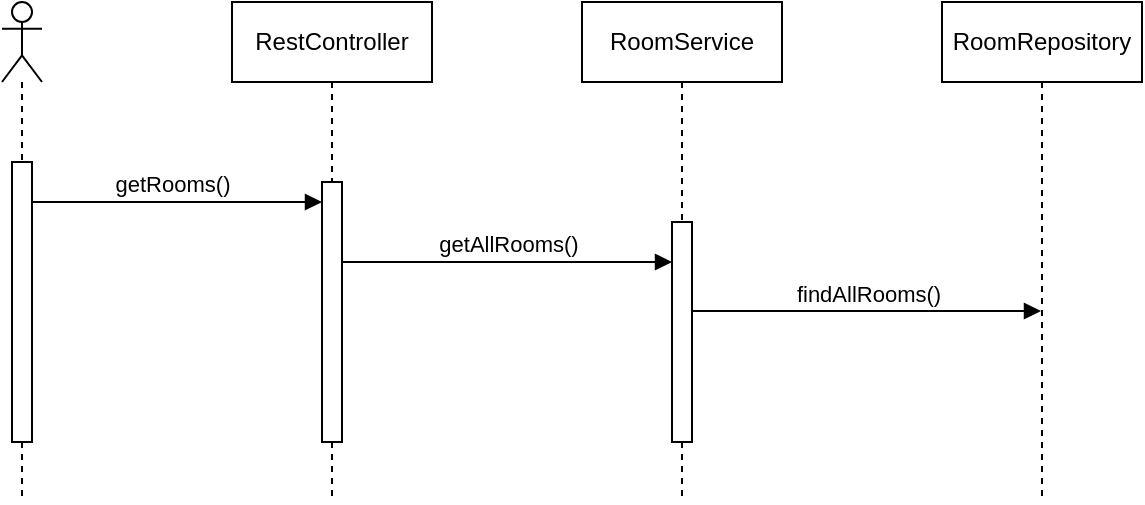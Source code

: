 <mxfile version="27.0.9">
  <diagram name="Seite-1" id="WAoNsXmnH5iFFK2Z9HB0">
    <mxGraphModel dx="1106" dy="724" grid="1" gridSize="10" guides="1" tooltips="1" connect="1" arrows="1" fold="1" page="1" pageScale="1" pageWidth="827" pageHeight="1169" math="0" shadow="0">
      <root>
        <mxCell id="0" />
        <mxCell id="1" parent="0" />
        <mxCell id="Pfa-swxPCo7DQZMCoMqD-2" value="RestController" style="shape=umlLifeline;perimeter=lifelinePerimeter;whiteSpace=wrap;html=1;container=1;dropTarget=0;collapsible=0;recursiveResize=0;outlineConnect=0;portConstraint=eastwest;newEdgeStyle={&quot;curved&quot;:0,&quot;rounded&quot;:0};" parent="1" vertex="1">
          <mxGeometry x="155" y="70" width="100" height="250" as="geometry" />
        </mxCell>
        <mxCell id="Pfa-swxPCo7DQZMCoMqD-1" value="" style="html=1;points=[[0,0,0,0,5],[0,1,0,0,-5],[1,0,0,0,5],[1,1,0,0,-5]];perimeter=orthogonalPerimeter;outlineConnect=0;targetShapes=umlLifeline;portConstraint=eastwest;newEdgeStyle={&quot;curved&quot;:0,&quot;rounded&quot;:0};" parent="1" vertex="1">
          <mxGeometry x="200" y="160" width="10" height="130" as="geometry" />
        </mxCell>
        <mxCell id="Pfa-swxPCo7DQZMCoMqD-3" value="" style="shape=umlLifeline;perimeter=lifelinePerimeter;whiteSpace=wrap;html=1;container=1;dropTarget=0;collapsible=0;recursiveResize=0;outlineConnect=0;portConstraint=eastwest;newEdgeStyle={&quot;curved&quot;:0,&quot;rounded&quot;:0};participant=umlActor;" parent="1" vertex="1">
          <mxGeometry x="40" y="70" width="20" height="250" as="geometry" />
        </mxCell>
        <mxCell id="Pfa-swxPCo7DQZMCoMqD-4" value="getRooms()" style="html=1;verticalAlign=bottom;endArrow=block;curved=0;rounded=0;" parent="1" target="Pfa-swxPCo7DQZMCoMqD-1" edge="1">
          <mxGeometry width="80" relative="1" as="geometry">
            <mxPoint x="50" y="170" as="sourcePoint" />
            <mxPoint x="130" y="170" as="targetPoint" />
          </mxGeometry>
        </mxCell>
        <mxCell id="Pfa-swxPCo7DQZMCoMqD-5" value="" style="html=1;points=[[0,0,0,0,5],[0,1,0,0,-5],[1,0,0,0,5],[1,1,0,0,-5]];perimeter=orthogonalPerimeter;outlineConnect=0;targetShapes=umlLifeline;portConstraint=eastwest;newEdgeStyle={&quot;curved&quot;:0,&quot;rounded&quot;:0};" parent="1" vertex="1">
          <mxGeometry x="45" y="150" width="10" height="140" as="geometry" />
        </mxCell>
        <mxCell id="Pfa-swxPCo7DQZMCoMqD-9" value="RoomService" style="shape=umlLifeline;perimeter=lifelinePerimeter;whiteSpace=wrap;html=1;container=1;dropTarget=0;collapsible=0;recursiveResize=0;outlineConnect=0;portConstraint=eastwest;newEdgeStyle={&quot;curved&quot;:0,&quot;rounded&quot;:0};" parent="1" vertex="1">
          <mxGeometry x="330" y="70" width="100" height="250" as="geometry" />
        </mxCell>
        <mxCell id="Pfa-swxPCo7DQZMCoMqD-10" value="" style="html=1;points=[[0,0,0,0,5],[0,1,0,0,-5],[1,0,0,0,5],[1,1,0,0,-5]];perimeter=orthogonalPerimeter;outlineConnect=0;targetShapes=umlLifeline;portConstraint=eastwest;newEdgeStyle={&quot;curved&quot;:0,&quot;rounded&quot;:0};" parent="Pfa-swxPCo7DQZMCoMqD-9" vertex="1">
          <mxGeometry x="45" y="110" width="10" height="110" as="geometry" />
        </mxCell>
        <mxCell id="Pfa-swxPCo7DQZMCoMqD-11" value="getAllRooms()" style="html=1;verticalAlign=bottom;endArrow=block;curved=0;rounded=0;" parent="1" edge="1">
          <mxGeometry width="80" relative="1" as="geometry">
            <mxPoint x="210" y="200" as="sourcePoint" />
            <mxPoint x="375" y="200" as="targetPoint" />
          </mxGeometry>
        </mxCell>
        <mxCell id="uDtXBXXoVj85KGUQF1SS-3" value="findAllRooms&lt;span style=&quot;background-color: light-dark(#ffffff, var(--ge-dark-color, #121212)); color: light-dark(rgb(0, 0, 0), rgb(255, 255, 255));&quot;&gt;()&lt;/span&gt;" style="html=1;verticalAlign=bottom;endArrow=block;curved=0;rounded=0;" parent="1" target="I1Rw7z0Byugy81GDENlh-4" edge="1">
          <mxGeometry width="80" relative="1" as="geometry">
            <mxPoint x="385" y="224.5" as="sourcePoint" />
            <mxPoint x="555" y="224.5" as="targetPoint" />
            <Array as="points">
              <mxPoint x="480" y="224.5" />
            </Array>
          </mxGeometry>
        </mxCell>
        <mxCell id="I1Rw7z0Byugy81GDENlh-4" value="RoomRepository" style="shape=umlLifeline;perimeter=lifelinePerimeter;whiteSpace=wrap;html=1;container=1;dropTarget=0;collapsible=0;recursiveResize=0;outlineConnect=0;portConstraint=eastwest;newEdgeStyle={&quot;curved&quot;:0,&quot;rounded&quot;:0};" parent="1" vertex="1">
          <mxGeometry x="510" y="70" width="100" height="250" as="geometry" />
        </mxCell>
      </root>
    </mxGraphModel>
  </diagram>
</mxfile>
